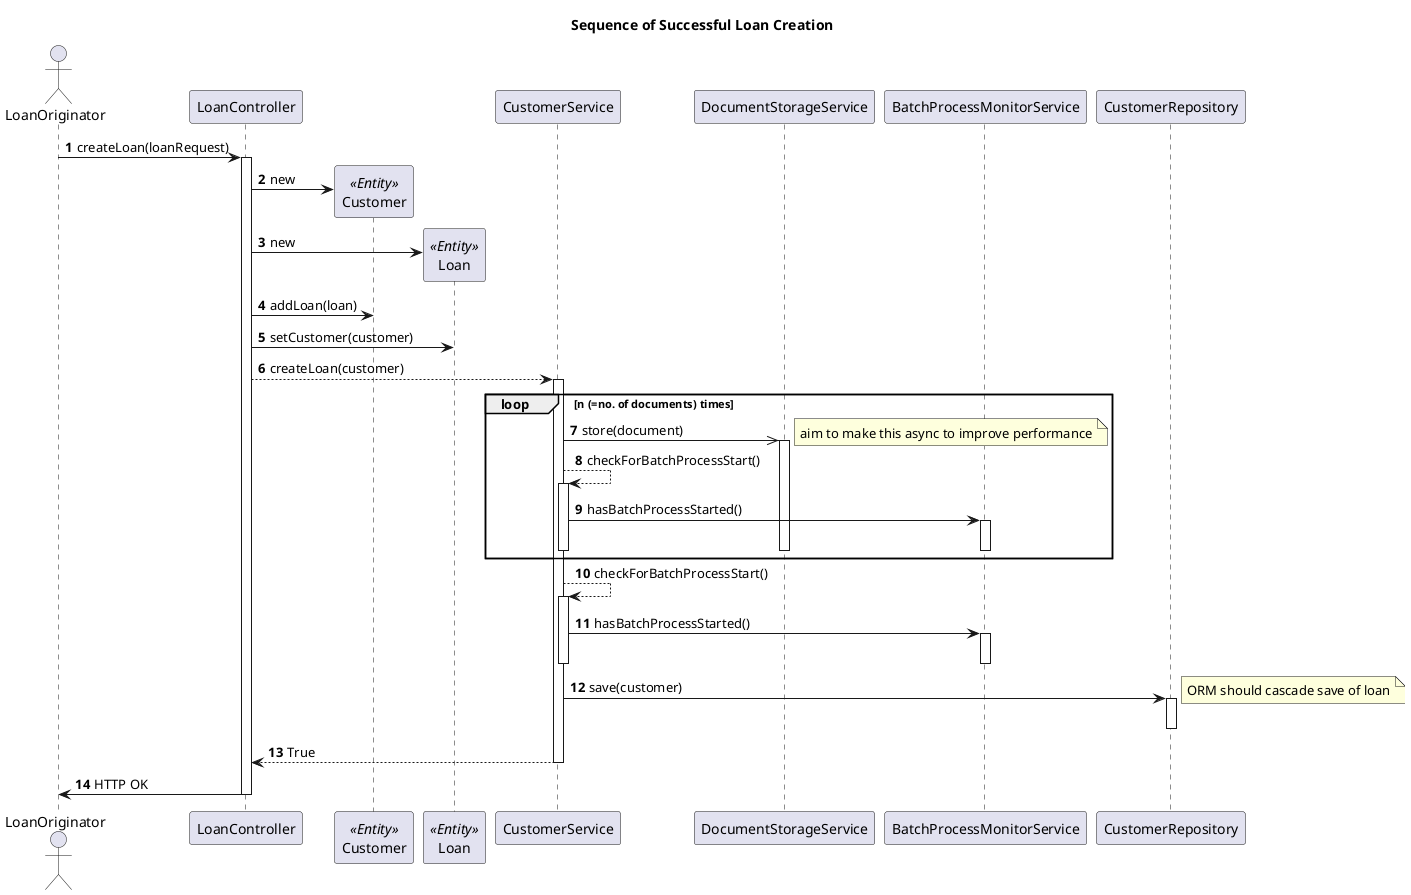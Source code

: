 @startuml
'https://plantuml.com/sequence-diagram

title Sequence of Successful Loan Creation

autonumber
actor LoanOriginator
LoanOriginator -> LoanController: createLoan(loanRequest)
activate LoanController
create Customer << Entity >>
LoanController -> Customer : new
create Loan << Entity >>
LoanController -> Loan : new
LoanController -> Customer : addLoan(loan)
LoanController -> Loan : setCustomer(customer)
LoanController --> CustomerService: createLoan(customer)
activate CustomerService
loop n (=no. of documents) times
    CustomerService ->> DocumentStorageService: store(document)
    note right: aim to make this async to improve performance
    activate DocumentStorageService
    CustomerService --> CustomerService: checkForBatchProcessStart()
    activate CustomerService
    CustomerService -> BatchProcessMonitorService: hasBatchProcessStarted()
    activate BatchProcessMonitorService
    deactivate BatchProcessMonitorService
    deactivate CustomerService
    deactivate DocumentStorageService
end
CustomerService --> CustomerService: checkForBatchProcessStart()
activate CustomerService
CustomerService -> BatchProcessMonitorService: hasBatchProcessStarted()
activate BatchProcessMonitorService
deactivate BatchProcessMonitorService
deactivate CustomerService
CustomerService -> CustomerRepository: save(customer)
note right: ORM should cascade save of loan
activate CustomerRepository
deactivate CustomerRepository
LoanController <-- CustomerService: True
deactivate CustomerService
LoanOriginator <- LoanController: HTTP OK
deactivate LoanController
@enduml